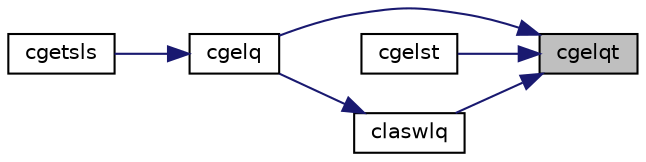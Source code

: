 digraph "cgelqt"
{
 // LATEX_PDF_SIZE
  edge [fontname="Helvetica",fontsize="10",labelfontname="Helvetica",labelfontsize="10"];
  node [fontname="Helvetica",fontsize="10",shape=record];
  rankdir="RL";
  Node1 [label="cgelqt",height=0.2,width=0.4,color="black", fillcolor="grey75", style="filled", fontcolor="black",tooltip="CGELQT"];
  Node1 -> Node2 [dir="back",color="midnightblue",fontsize="10",style="solid",fontname="Helvetica"];
  Node2 [label="cgelq",height=0.2,width=0.4,color="black", fillcolor="white", style="filled",URL="$cgelq_8f.html#a199d9ebb932e502ab7881d377d877ccb",tooltip="CGELQ"];
  Node2 -> Node3 [dir="back",color="midnightblue",fontsize="10",style="solid",fontname="Helvetica"];
  Node3 [label="cgetsls",height=0.2,width=0.4,color="black", fillcolor="white", style="filled",URL="$cgetsls_8f.html#ac9e56f857b4f3dbd7ab4216472fc114c",tooltip="CGETSLS"];
  Node1 -> Node4 [dir="back",color="midnightblue",fontsize="10",style="solid",fontname="Helvetica"];
  Node4 [label="cgelst",height=0.2,width=0.4,color="black", fillcolor="white", style="filled",URL="$cgelst_8f.html#a017ff9c3dd0beea3f883f90da90f3fe0",tooltip="CGELST solves overdetermined or underdetermined systems for GE matrices using QR or LQ factorization ..."];
  Node1 -> Node5 [dir="back",color="midnightblue",fontsize="10",style="solid",fontname="Helvetica"];
  Node5 [label="claswlq",height=0.2,width=0.4,color="black", fillcolor="white", style="filled",URL="$claswlq_8f.html#a151beb3a28c5323dfc7480f501f497be",tooltip="CLASWLQ"];
  Node5 -> Node2 [dir="back",color="midnightblue",fontsize="10",style="solid",fontname="Helvetica"];
}
